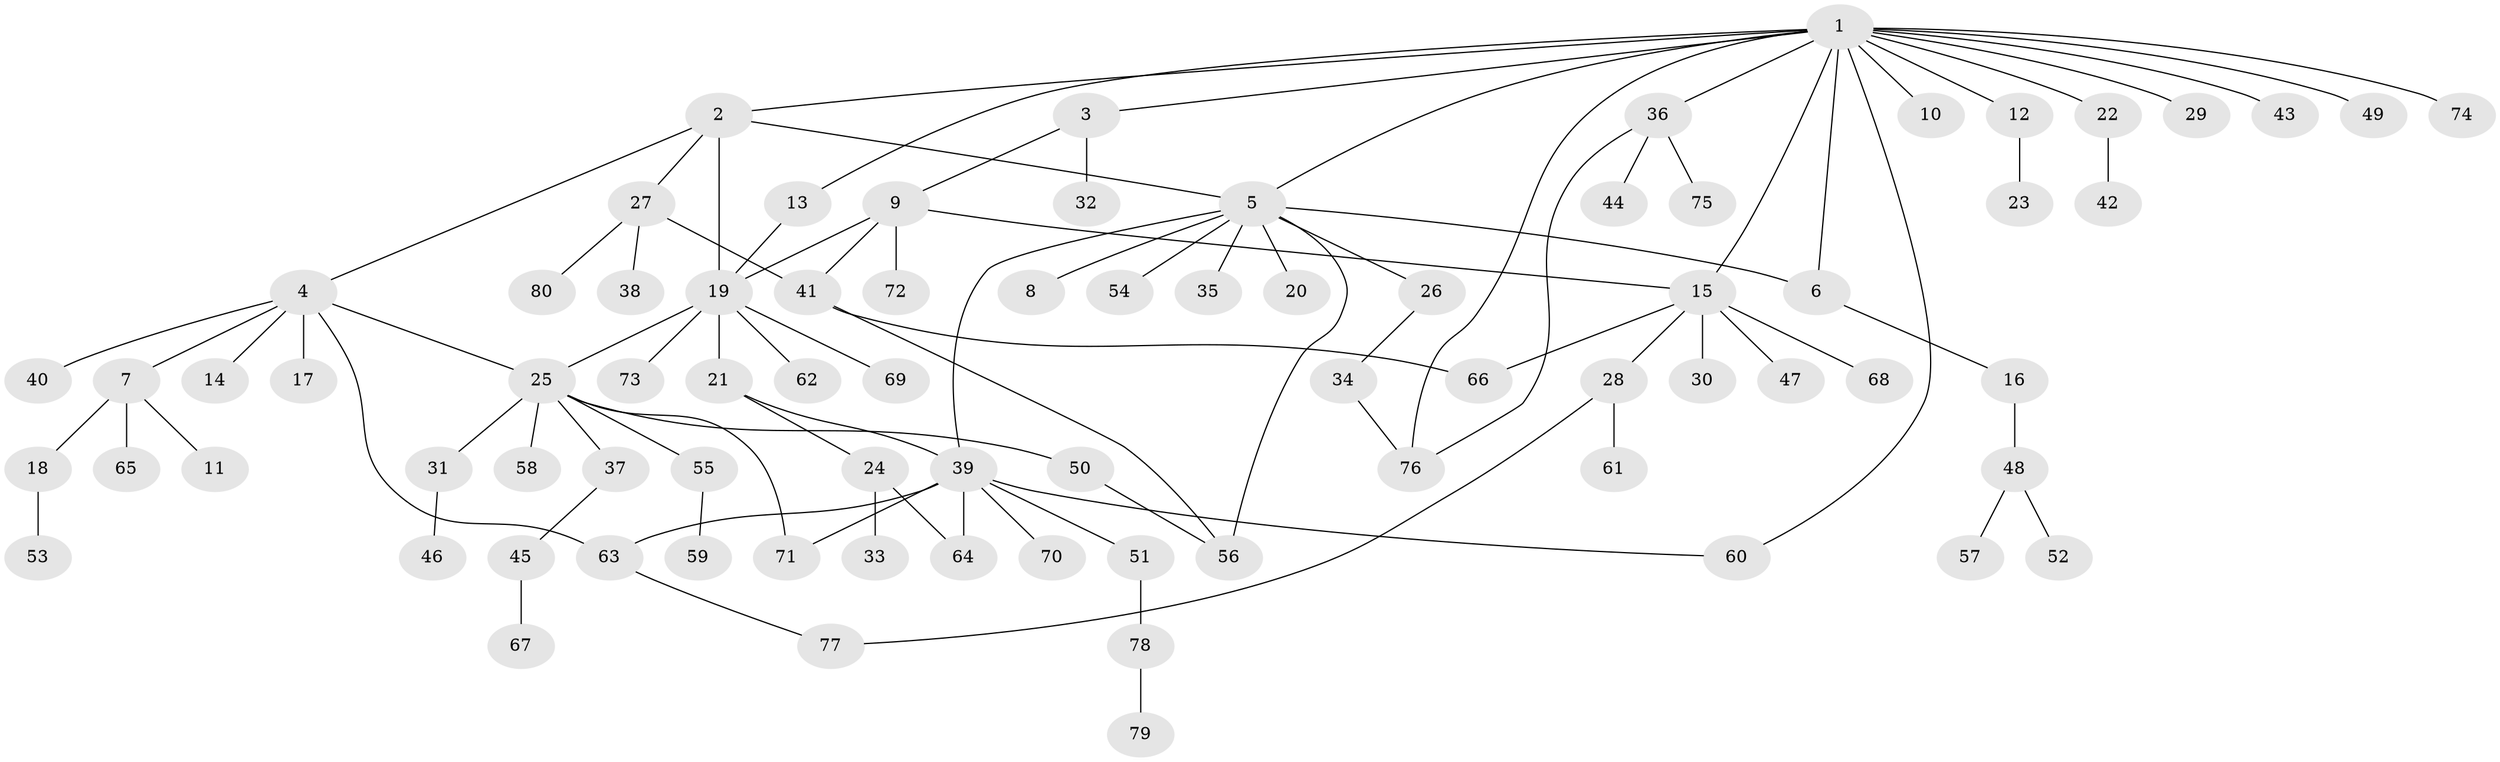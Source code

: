 // coarse degree distribution, {17: 0.017241379310344827, 5: 0.017241379310344827, 2: 0.2413793103448276, 6: 0.05172413793103448, 9: 0.017241379310344827, 3: 0.10344827586206896, 1: 0.5, 7: 0.034482758620689655, 8: 0.017241379310344827}
// Generated by graph-tools (version 1.1) at 2025/23/03/03/25 07:23:54]
// undirected, 80 vertices, 97 edges
graph export_dot {
graph [start="1"]
  node [color=gray90,style=filled];
  1;
  2;
  3;
  4;
  5;
  6;
  7;
  8;
  9;
  10;
  11;
  12;
  13;
  14;
  15;
  16;
  17;
  18;
  19;
  20;
  21;
  22;
  23;
  24;
  25;
  26;
  27;
  28;
  29;
  30;
  31;
  32;
  33;
  34;
  35;
  36;
  37;
  38;
  39;
  40;
  41;
  42;
  43;
  44;
  45;
  46;
  47;
  48;
  49;
  50;
  51;
  52;
  53;
  54;
  55;
  56;
  57;
  58;
  59;
  60;
  61;
  62;
  63;
  64;
  65;
  66;
  67;
  68;
  69;
  70;
  71;
  72;
  73;
  74;
  75;
  76;
  77;
  78;
  79;
  80;
  1 -- 2;
  1 -- 3;
  1 -- 5;
  1 -- 6;
  1 -- 10;
  1 -- 12;
  1 -- 13;
  1 -- 15;
  1 -- 22;
  1 -- 29;
  1 -- 36;
  1 -- 43;
  1 -- 49;
  1 -- 60;
  1 -- 74;
  1 -- 76;
  2 -- 4;
  2 -- 5;
  2 -- 19;
  2 -- 27;
  3 -- 9;
  3 -- 32;
  4 -- 7;
  4 -- 14;
  4 -- 17;
  4 -- 25;
  4 -- 40;
  4 -- 63;
  5 -- 6;
  5 -- 8;
  5 -- 20;
  5 -- 26;
  5 -- 35;
  5 -- 39;
  5 -- 54;
  5 -- 56;
  6 -- 16;
  7 -- 11;
  7 -- 18;
  7 -- 65;
  9 -- 15;
  9 -- 19;
  9 -- 41;
  9 -- 72;
  12 -- 23;
  13 -- 19;
  15 -- 28;
  15 -- 30;
  15 -- 47;
  15 -- 66;
  15 -- 68;
  16 -- 48;
  18 -- 53;
  19 -- 21;
  19 -- 25;
  19 -- 62;
  19 -- 69;
  19 -- 73;
  21 -- 24;
  21 -- 39;
  22 -- 42;
  24 -- 33;
  24 -- 64;
  25 -- 31;
  25 -- 37;
  25 -- 50;
  25 -- 55;
  25 -- 58;
  25 -- 71;
  26 -- 34;
  27 -- 38;
  27 -- 41;
  27 -- 80;
  28 -- 61;
  28 -- 77;
  31 -- 46;
  34 -- 76;
  36 -- 44;
  36 -- 75;
  36 -- 76;
  37 -- 45;
  39 -- 51;
  39 -- 60;
  39 -- 63;
  39 -- 64;
  39 -- 70;
  39 -- 71;
  41 -- 56;
  41 -- 66;
  45 -- 67;
  48 -- 52;
  48 -- 57;
  50 -- 56;
  51 -- 78;
  55 -- 59;
  63 -- 77;
  78 -- 79;
}
